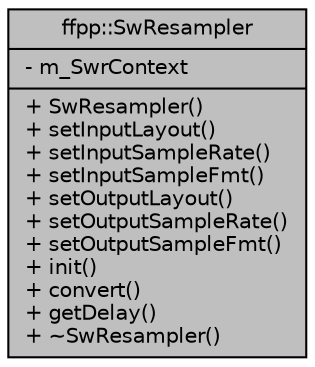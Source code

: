 digraph "ffpp::SwResampler"
{
 // INTERACTIVE_SVG=YES
  edge [fontname="Helvetica",fontsize="10",labelfontname="Helvetica",labelfontsize="10"];
  node [fontname="Helvetica",fontsize="10",shape=record];
  Node1 [label="{ffpp::SwResampler\n|- m_SwrContext\l|+ SwResampler()\l+ setInputLayout()\l+ setInputSampleRate()\l+ setInputSampleFmt()\l+ setOutputLayout()\l+ setOutputSampleRate()\l+ setOutputSampleFmt()\l+ init()\l+ convert()\l+ getDelay()\l+ ~SwResampler()\l}",height=0.2,width=0.4,color="black", fillcolor="grey75", style="filled", fontcolor="black"];
}
